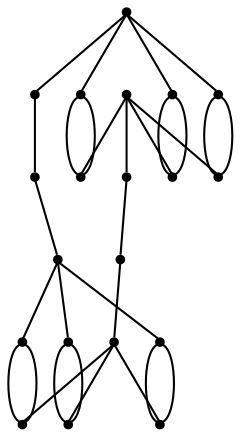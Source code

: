 graph {
  node [shape=point,comment="{\"directed\":false,\"doi\":\"10.1007/978-3-031-22203-0_12\",\"figure\":\"6 (4)\"}"]

  v0 [pos="1503.2936238250902,482.45696257610945"]
  v1 [pos="1503.2936238250902,319.95392003588773"]
  v2 [pos="1411.88428776388,482.45696257610945"]
  v3 [pos="1411.88428776388,319.95392003588773"]
  v4 [pos="1320.4759373231436,482.45696257610945"]
  v5 [pos="1320.4759373231436,319.95392003588773"]
  v6 [pos="1208.750928456883,482.45696257610945"]
  v7 [pos="1208.750928456883,319.95392003588773"]
  v8 [pos="1117.3436272250387,482.45696257610945"]
  v9 [pos="1117.343627225039,319.95392003588773"]
  v10 [pos="1025.9342593696197,482.45696257610945"]
  v11 [pos="1025.9342593696197,319.95392003588773"]
  v12 [pos="1411.88428776388,279.3310844321978"]
  v13 [pos="1411.88428776388,523.0836134381022"]
  v14 [pos="1117.3436272250387,279.3310844321977"]
  v15 [pos="1290.00652956851,279.3310844321977"]
  v16 [pos="1229.066664850351,279.3310844321977"]
  v17 [pos="1290.0065295685101,523.0836134381022"]
  v18 [pos="1229.066664850351,523.0836134381022"]
  v19 [pos="1117.3436272250387,523.0836134381022"]

  v0 -- v1 [id="-1",pos="1503.2936238250902,482.45696257610945 1543.9209315706664,441.83431773533465 1543.9209315706664,421.5188303246333 1543.9209315706664,404.5913558744488 1543.9209315706664,387.6638496304451 1543.9209315706664,374.1201913566442 1537.1490194395105,360.58069807315724 1530.3813041439228,347.03703979935636 1516.837479881611,333.49338152555555 1510.0655677504549,326.72574917278814 1506.6796116848768,323.33983460433797 1504.986633652088,321.6468773201128 1503.2936238250902,319.95392003588773"]
  v0 -- v1 [id="-2",pos="1503.2936238250902,482.45696257610945 1462.6705765034997,441.83431773533465 1462.6705765034997,421.5188303246333 1462.6705765034997,404.5913558744488 1462.6705765034997,387.6638496304451 1462.6705765034997,374.1201913566442 1469.4424886346555,360.58069807315724 1476.2102039302433,347.03703979935636 1489.7540281925553,333.49338152555555 1496.521743488143,326.72574917278814 1499.9076995537212,323.33983460433797 1501.60067758651,321.6468773201128 1503.2936238250902,319.95392003588773"]
  v2 -- v3 [id="-3",pos="1411.88428776388,482.45696257610945 1452.510546300564,441.83431773533465 1452.510546300564,421.5188303246333 1452.510546300564,404.5913558744488 1452.510546300564,387.6638496304451 1452.510546300564,374.1201913566442 1445.7386341694082,360.58069807315724 1438.9709188738202,347.03703979935636 1425.4270946115084,333.49338152555555 1418.6551824803526,326.72574917278814 1415.2692264147745,323.33983460433797 1413.5762483819856,321.6468773201128 1411.88428776388,319.95392003588773"]
  v2 -- v3 [id="-4",pos="1411.88428776388,482.45696257610945 1371.255994397829,441.83431773533465 1371.255994397829,421.5188303246333 1371.255994397829,404.5913558744488 1371.255994397829,387.6638496304451 1371.255994397829,374.1201913566442 1378.027906528985,360.58069807315724 1384.799818660141,347.03703979935636 1398.3436429224528,333.49338152555555 1405.1113582180406,326.72574917278814 1408.4973142836186,323.33983460433797 1410.1902923164075,321.6468773201128 1411.88428776388,319.95392003588773"]
  v4 -- v5 [id="-5",pos="1320.4759373231436,482.45696257610945 1361.1043578660297,441.83431773533465 1361.1043578660297,421.5188303246333 1361.1043578660297,404.5913558744488 1361.1043578660297,387.6638496304451 1361.1043578660297,374.1201913566442 1354.3324457348738,360.58069807315724 1347.5605336037179,347.03703979935636 1334.0167093414059,333.49338152555555 1327.248994045818,326.72574917278814 1323.8630379802403,323.33983460433797 1322.1700599474511,321.6468773201128 1320.4759373231436,319.95392003588773"]
  v4 -- v5 [id="-6",pos="1320.4759373231436,482.45696257610945 1279.8498059632948,441.83431773533465 1279.8498059632948,421.5188303246333 1279.8498059632948,404.5913558744488 1279.8498059632948,387.6638496304451 1279.8498059632948,374.1201913566442 1286.6217180944507,360.58069807315724 1293.3936302256066,347.03703979935636 1306.9374544879183,333.49338152555555 1313.7051697835063,326.72574917278814 1317.0911258490842,323.33983460433797 1318.7841038818733,321.6468773201128 1320.4759373231436,319.95392003588773"]
  v6 -- v7 [id="-7",pos="1208.750928456883,482.45696257610945 1249.3781090256239,441.83431773533465 1249.3781090256239,421.5188303246333 1249.3781090256239,404.5913558744488 1249.3781090256239,387.6638496304451 1249.3781090256239,374.1201913566442 1242.606196894468,360.58069807315724 1235.8384815988802,347.03703979935636 1222.2946573365684,333.49338152555555 1215.5227452054125,326.72574917278814 1212.1367891398345,323.33983460433797 1210.4438111070453,321.6468773201128 1208.750928456883,319.95392003588773"]
  v6 -- v7 [id="-8",pos="1208.750928456883,482.45696257610945 1168.127753958457,441.83431773533465 1168.127753958457,421.5188303246333 1168.127753958457,404.5913558744488 1168.127753958457,387.6638496304451 1168.127753958457,374.1201913566442 1174.899666089613,360.58069807315724 1181.667381385201,347.03703979935636 1195.2112056475128,333.49338152555555 1201.9789209431005,326.72574917278814 1205.3648770086784,323.33983460433797 1207.0578550414675,321.6468773201128 1208.750928456883,319.95392003588773"]
  v8 -- v9 [id="-9",pos="1117.3436272250387,482.45696257610945 1157.9719205910897,441.83431773533465 1157.9719205910897,421.5188303246333 1157.9719205910897,404.5913558744488 1157.9719205910897,387.6638496304451 1157.9719205910897,374.1201913566442 1151.2000084599335,360.58069807315724 1144.4280963287777,347.03703979935636 1130.8842720664659,333.49338152555555 1124.116556770878,326.72574917278814 1120.7306007053,323.33983460433797 1119.0376226725111,321.6468773201128 1117.343627225039,319.95392003588773"]
  v8 -- v9 [id="-10",pos="1117.3436272250387,482.45696257610945 1076.7173686883546,441.83431773533465 1076.7173686883546,421.5188303246333 1076.7173686883546,404.5913558744488 1076.7173686883546,387.6638496304451 1076.7173686883546,374.1201913566442 1083.4892808195104,360.58069807315724 1090.2611929506666,347.03703979935636 1103.8050172129783,333.49338152555555 1110.572732508566,326.72574917278814 1113.9586885741442,323.33983460433797 1115.651666606933,321.6468773201128 1117.343627225039,319.95392003588773"]
  v10 -- v11 [id="-11",pos="1025.9342593696197,482.45696257610945 1066.561535320987,441.83431773533465 1066.561535320987,421.5188303246333 1066.561535320987,404.5913558744488 1066.561535320987,387.6638496304451 1066.561535320987,374.1201913566442 1059.7896231898312,360.58069807315724 1053.0177110586753,347.03703979935636 1039.4738867963633,333.49338152555555 1032.7061715007756,326.72574917278814 1029.3202154351975,323.33983460433797 1027.6272374024086,321.6468773201128 1025.9342593696197,319.95392003588773"]
  v10 -- v11 [id="-12",pos="1025.9342593696197,482.45696257610945 985.3069834182521,441.83431773533465 985.3069834182521,421.5188303246333 985.3069834182521,404.5913558744488 985.3069834182521,387.6638496304451 985.3069834182521,374.1201913566442 992.0788955494081,360.58069807315724 998.850807680564,347.03703979935636 1012.3904351073078,333.49338152555555 1019.1623472384637,326.72574917278814 1022.5483033040416,323.33983460433797 1024.2412813368305,321.6468773201128 1025.9342593696197,319.95392003588773"]
  v12 -- v3 [id="-13",pos="1411.88428776388,279.3310844321978 1411.88428776388,319.95392003588773 1411.88428776388,319.95392003588773 1411.88428776388,319.95392003588773"]
  v12 -- v5 [id="-14",pos="1411.88428776388,279.3310844321978 1320.4759373231436,319.95392003588773 1320.4759373231436,319.95392003588773 1320.4759373231436,319.95392003588773"]
  v12 -- v1 [id="-15",pos="1411.88428776388,279.3310844321978 1503.2936238250902,319.95392003588773 1503.2936238250902,319.95392003588773 1503.2936238250902,319.95392003588773"]
  v13 -- v4 [id="-16",pos="1411.88428776388,523.0836134381022 1320.4759373231436,482.45696257610945 1320.4759373231436,482.45696257610945 1320.4759373231436,482.45696257610945"]
  v13 -- v2 [id="-17",pos="1411.88428776388,523.0836134381022 1411.88428776388,482.45696257610945 1411.88428776388,482.45696257610945 1411.88428776388,482.45696257610945"]
  v13 -- v0 [id="-18",pos="1411.88428776388,523.0836134381022 1503.2936238250902,482.45696257610945 1503.2936238250902,482.45696257610945 1503.2936238250902,482.45696257610945"]
  v14 -- v9 [id="-19",pos="1117.3436272250387,279.3310844321977 1117.343627225039,319.95392003588773 1117.343627225039,319.95392003588773 1117.343627225039,319.95392003588773"]
  v14 -- v7 [id="-20",pos="1117.3436272250387,279.3310844321977 1208.750928456883,319.95392003588773 1208.750928456883,319.95392003588773 1208.750928456883,319.95392003588773"]
  v15 -- v12 [id="-21",pos="1290.00652956851,279.3310844321977 1411.88428776388,279.3310844321978 1411.88428776388,279.3310844321978 1411.88428776388,279.3310844321978"]
  v16 -- v15 [id="-22",pos="1229.066664850351,279.3310844321977 1290.00652956851,279.3310844321977 1290.00652956851,279.3310844321977 1290.00652956851,279.3310844321977"]
  v14 -- v16 [id="-23",pos="1117.3436272250387,279.3310844321977 1229.066664850351,279.3310844321977 1229.066664850351,279.3310844321977 1229.066664850351,279.3310844321977"]
  v14 -- v11 [id="-24",pos="1117.3436272250387,279.3310844321977 1025.9342593696197,319.95392003588773 1025.9342593696197,319.95392003588773 1025.9342593696197,319.95392003588773"]
  v17 -- v13 [id="-25",pos="1290.0065295685101,523.0836134381022 1411.88428776388,523.0836134381022 1411.88428776388,523.0836134381022 1411.88428776388,523.0836134381022"]
  v18 -- v17 [id="-26",pos="1229.066664850351,523.0836134381022 1290.0065295685101,523.0836134381022 1290.0065295685101,523.0836134381022 1290.0065295685101,523.0836134381022"]
  v19 -- v18 [id="-27",pos="1117.3436272250387,523.0836134381022 1229.066664850351,523.0836134381022 1229.066664850351,523.0836134381022 1229.066664850351,523.0836134381022"]
  v19 -- v10 [id="-28",pos="1117.3436272250387,523.0836134381022 1025.9342593696197,482.45696257610945 1025.9342593696197,482.45696257610945 1025.9342593696197,482.45696257610945"]
  v19 -- v6 [id="-29",pos="1117.3436272250387,523.0836134381022 1208.750928456883,482.45696257610945 1208.750928456883,482.45696257610945 1208.750928456883,482.45696257610945"]
  v19 -- v8 [id="-30",pos="1117.3436272250387,523.0836134381022 1117.3436272250387,482.45696257610945 1117.3436272250387,482.45696257610945 1117.3436272250387,482.45696257610945"]
}